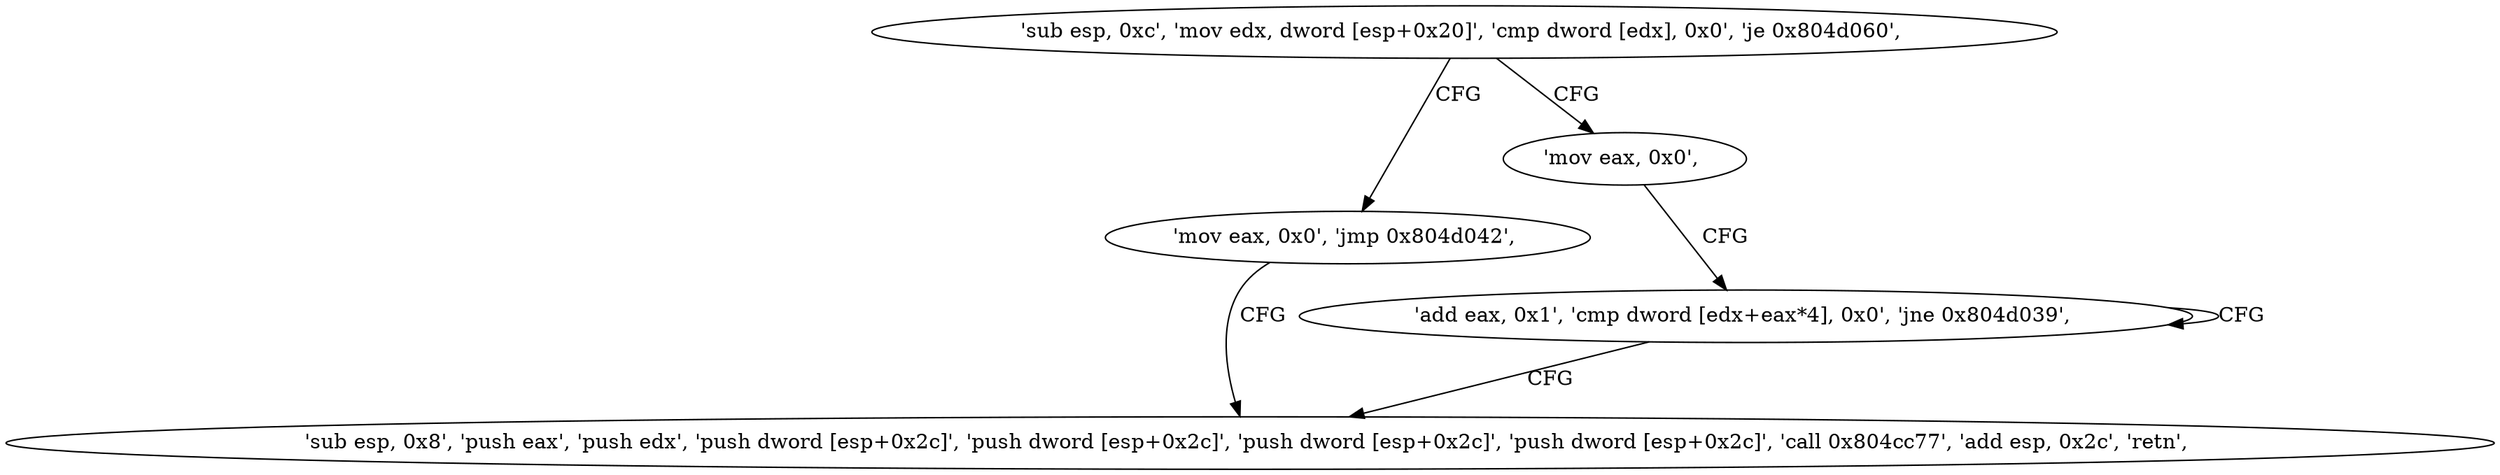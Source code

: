 digraph "func" {
"134533160" [label = "'sub esp, 0xc', 'mov edx, dword [esp+0x20]', 'cmp dword [edx], 0x0', 'je 0x804d060', " ]
"134533216" [label = "'mov eax, 0x0', 'jmp 0x804d042', " ]
"134533172" [label = "'mov eax, 0x0', " ]
"134533186" [label = "'sub esp, 0x8', 'push eax', 'push edx', 'push dword [esp+0x2c]', 'push dword [esp+0x2c]', 'push dword [esp+0x2c]', 'push dword [esp+0x2c]', 'call 0x804cc77', 'add esp, 0x2c', 'retn', " ]
"134533177" [label = "'add eax, 0x1', 'cmp dword [edx+eax*4], 0x0', 'jne 0x804d039', " ]
"134533160" -> "134533216" [ label = "CFG" ]
"134533160" -> "134533172" [ label = "CFG" ]
"134533216" -> "134533186" [ label = "CFG" ]
"134533172" -> "134533177" [ label = "CFG" ]
"134533177" -> "134533177" [ label = "CFG" ]
"134533177" -> "134533186" [ label = "CFG" ]
}
